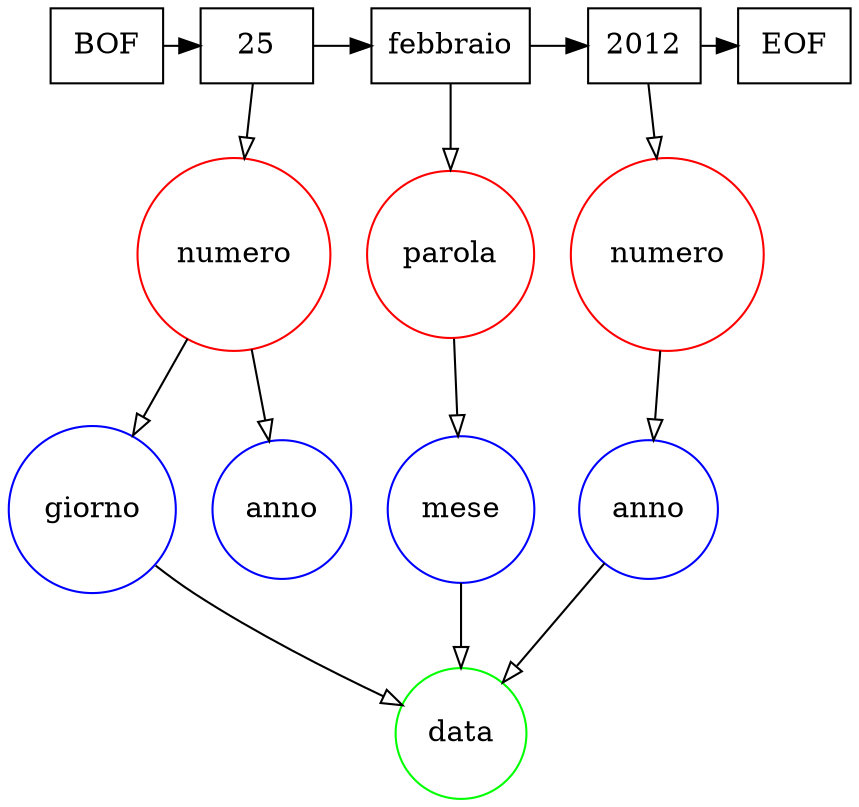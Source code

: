 digraph {
    rankdir=TB;
    edge [arrowhead=empty];

    subgraph {
        rank="source";
        edge [arrowhead=normal];
        node [shape=box];
        t0 [label=BOF];
        t1 [label=25];
        t2 [label=febbraio];
        t3 [label=2012];
        t4 [label=EOF];
        t0 -> t1;
        t1 -> t2;
        t2 -> t3;
        t3 -> t4;
    }

    subgraph {
        rank="same";
        node [shape=circle];
        tag0 [color=red,label=parola]; 
        tag1 [color=red,label=numero]; 
        tag2 [color=red,label=numero];
    }

    subgraph {
        rank="same";
        node [shape=circle];
        tag3 [color=blue,label=giorno]; 
        tag4 [color=blue,label=mese]; 
        tag5 [color=blue,label=anno]; 
        tag6 [color=blue,label=anno];
    }

    subgraph {
        rank="sink";
        node [shape=circle];
        tag7 [color=green,label=data];
    }
    t1 -> tag1;
    t2 -> tag0;
    t3 -> tag2;
    tag1 -> tag3;
    tag0 -> tag4;
    tag2 -> tag5;
    tag1 -> tag6;
    tag3 -> tag7;
    tag4 -> tag7;
    tag5 -> tag7;
}

